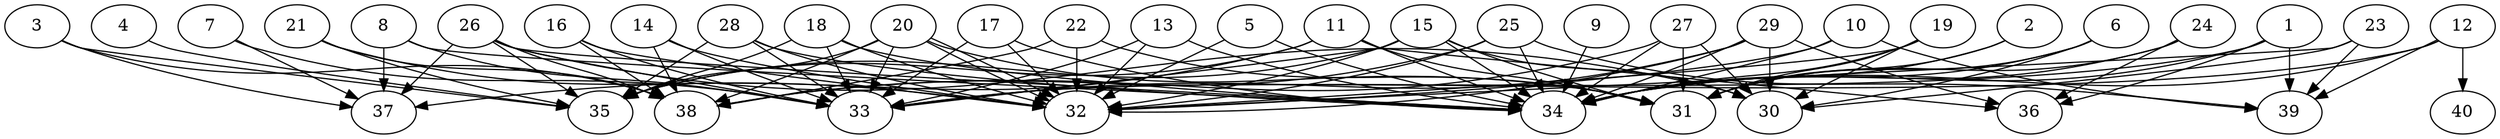 // DAG (tier=3-complex, mode=data, n=40, ccr=0.545, fat=0.830, density=0.706, regular=0.362, jump=0.227, mindata=4194304, maxdata=33554432)
// DAG automatically generated by daggen at Sun Aug 24 16:33:35 2025
// /home/ermia/Project/Environments/daggen/bin/daggen --dot --ccr 0.545 --fat 0.830 --regular 0.362 --density 0.706 --jump 0.227 --mindata 4194304 --maxdata 33554432 -n 40 
digraph G {
  1 [size="16240296077187438592", alpha="0.16", expect_size="8120148038593719296"]
  1 -> 33 [size ="6926475513036800"]
  1 -> 34 [size ="6926475513036800"]
  1 -> 36 [size ="6926475513036800"]
  1 -> 39 [size ="6926475513036800"]
  2 [size="729731188324944576512", alpha="0.17", expect_size="364865594162472288256"]
  2 -> 31 [size ="648433224384512"]
  2 -> 34 [size ="648433224384512"]
  3 [size="38833660749978616", alpha="0.08", expect_size="19416830374989308"]
  3 -> 35 [size ="2233146904936448"]
  3 -> 37 [size ="2233146904936448"]
  3 -> 38 [size ="2233146904936448"]
  4 [size="204182402487761728", alpha="0.20", expect_size="102091201243880864"]
  4 -> 35 [size ="4813333911830528"]
  5 [size="67315358257803280", alpha="0.04", expect_size="33657679128901640"]
  5 -> 32 [size ="3091088097148928"]
  5 -> 34 [size ="3091088097148928"]
  6 [size="8738964610876440576000", alpha="0.11", expect_size="4369482305438220288000"]
  6 -> 30 [size ="3394141736140800"]
  6 -> 31 [size ="3394141736140800"]
  6 -> 34 [size ="3394141736140800"]
  7 [size="134530304127300288", alpha="0.04", expect_size="67265152063650144"]
  7 -> 33 [size ="6537736211136512"]
  7 -> 37 [size ="6537736211136512"]
  8 [size="21873217762000155705344", alpha="0.13", expect_size="10936608881000077852672"]
  8 -> 33 [size ="6256984869306368"]
  8 -> 34 [size ="6256984869306368"]
  8 -> 37 [size ="6256984869306368"]
  9 [size="1175280135274907136", alpha="0.07", expect_size="587640067637453568"]
  9 -> 34 [size ="849126115770368"]
  10 [size="648970367565482496", alpha="0.10", expect_size="324485183782741248"]
  10 -> 32 [size ="325168249438208"]
  10 -> 34 [size ="325168249438208"]
  10 -> 39 [size ="325168249438208"]
  11 [size="11356569845374670848", alpha="0.10", expect_size="5678284922687335424"]
  11 -> 31 [size ="6302429138124800"]
  11 -> 34 [size ="6302429138124800"]
  11 -> 35 [size ="6302429138124800"]
  11 -> 36 [size ="6302429138124800"]
  11 -> 37 [size ="6302429138124800"]
  12 [size="1037955927938435456", alpha="0.13", expect_size="518977963969217728"]
  12 -> 33 [size ="483888673587200"]
  12 -> 34 [size ="483888673587200"]
  12 -> 39 [size ="483888673587200"]
  12 -> 40 [size ="483888673587200"]
  13 [size="32118034010329959104512", alpha="0.10", expect_size="16059017005164979552256"]
  13 -> 32 [size ="8083311020736512"]
  13 -> 33 [size ="8083311020736512"]
  13 -> 34 [size ="8083311020736512"]
  14 [size="2386929877490860544", alpha="0.04", expect_size="1193464938745430272"]
  14 -> 32 [size ="1838434041724928"]
  14 -> 33 [size ="1838434041724928"]
  14 -> 38 [size ="1838434041724928"]
  15 [size="9079560471953862033408", alpha="0.08", expect_size="4539780235976931016704"]
  15 -> 30 [size ="3481768330002432"]
  15 -> 31 [size ="3481768330002432"]
  15 -> 32 [size ="3481768330002432"]
  15 -> 33 [size ="3481768330002432"]
  15 -> 34 [size ="3481768330002432"]
  15 -> 35 [size ="3481768330002432"]
  16 [size="507163774720266432", alpha="0.09", expect_size="253581887360133216"]
  16 -> 32 [size ="1054523053309952"]
  16 -> 33 [size ="1054523053309952"]
  16 -> 38 [size ="1054523053309952"]
  17 [size="4704231233690301104128", alpha="0.10", expect_size="2352115616845150552064"]
  17 -> 32 [size ="2246031077015552"]
  17 -> 33 [size ="2246031077015552"]
  17 -> 34 [size ="2246031077015552"]
  18 [size="7417882104645256", alpha="0.19", expect_size="3708941052322628"]
  18 -> 32 [size ="614950766641152"]
  18 -> 33 [size ="614950766641152"]
  18 -> 34 [size ="614950766641152"]
  18 -> 35 [size ="614950766641152"]
  19 [size="207371682777070304", alpha="0.14", expect_size="103685841388535152"]
  19 -> 30 [size ="3602426712031232"]
  19 -> 31 [size ="3602426712031232"]
  19 -> 32 [size ="3602426712031232"]
  19 -> 34 [size ="3602426712031232"]
  20 [size="9514155453834453843968", alpha="0.10", expect_size="4757077726917226921984"]
  20 -> 31 [size ="3592004034363392"]
  20 -> 32 [size ="3592004034363392"]
  20 -> 32 [size ="3592004034363392"]
  20 -> 33 [size ="3592004034363392"]
  20 -> 35 [size ="3592004034363392"]
  20 -> 38 [size ="3592004034363392"]
  21 [size="187155530003087622144", alpha="0.09", expect_size="93577765001543811072"]
  21 -> 32 [size ="261753057312768"]
  21 -> 35 [size ="261753057312768"]
  21 -> 38 [size ="261753057312768"]
  22 [size="39414804865247696", alpha="0.02", expect_size="19707402432623848"]
  22 -> 31 [size ="3162672057024512"]
  22 -> 32 [size ="3162672057024512"]
  22 -> 38 [size ="3162672057024512"]
  23 [size="3486206455234883584", alpha="0.01", expect_size="1743103227617441792"]
  23 -> 30 [size ="6403078039273472"]
  23 -> 32 [size ="6403078039273472"]
  23 -> 39 [size ="6403078039273472"]
  24 [size="657276064248601856", alpha="0.10", expect_size="328638032124300928"]
  24 -> 31 [size ="386066020302848"]
  24 -> 34 [size ="386066020302848"]
  24 -> 36 [size ="386066020302848"]
  25 [size="6147706521939768", alpha="0.04", expect_size="3073853260969884"]
  25 -> 32 [size ="221278862573568"]
  25 -> 34 [size ="221278862573568"]
  25 -> 38 [size ="221278862573568"]
  25 -> 39 [size ="221278862573568"]
  26 [size="21146135996381400", alpha="0.00", expect_size="10573067998190700"]
  26 -> 30 [size ="2229863268220928"]
  26 -> 33 [size ="2229863268220928"]
  26 -> 34 [size ="2229863268220928"]
  26 -> 35 [size ="2229863268220928"]
  26 -> 37 [size ="2229863268220928"]
  26 -> 38 [size ="2229863268220928"]
  27 [size="29668835911742292754432", alpha="0.10", expect_size="14834417955871146377216"]
  27 -> 30 [size ="7666968131796992"]
  27 -> 31 [size ="7666968131796992"]
  27 -> 34 [size ="7666968131796992"]
  27 -> 38 [size ="7666968131796992"]
  28 [size="10341173268083191578624", alpha="0.13", expect_size="5170586634041595789312"]
  28 -> 32 [size ="3797255882539008"]
  28 -> 33 [size ="3797255882539008"]
  28 -> 34 [size ="3797255882539008"]
  28 -> 35 [size ="3797255882539008"]
  29 [size="472530138395006464", alpha="0.16", expect_size="236265069197503232"]
  29 -> 30 [size ="1062249506537472"]
  29 -> 32 [size ="1062249506537472"]
  29 -> 33 [size ="1062249506537472"]
  29 -> 34 [size ="1062249506537472"]
  29 -> 36 [size ="1062249506537472"]
  30 [size="20332871385117244", alpha="0.19", expect_size="10166435692558622"]
  31 [size="7892174100891886592", alpha="0.17", expect_size="3946087050445943296"]
  32 [size="274310472309863264", alpha="0.19", expect_size="137155236154931632"]
  33 [size="10753487364642793472", alpha="0.06", expect_size="5376743682321396736"]
  34 [size="2537350837569551360", alpha="0.07", expect_size="1268675418784775680"]
  35 [size="3375100986385345536", alpha="0.10", expect_size="1687550493192672768"]
  36 [size="788122612385046144", alpha="0.06", expect_size="394061306192523072"]
  37 [size="7499525541065309184", alpha="0.19", expect_size="3749762770532654592"]
  38 [size="523336064679616000", alpha="0.14", expect_size="261668032339808000"]
  39 [size="99937354039638832", alpha="0.05", expect_size="49968677019819416"]
  40 [size="129152283326000352", alpha="0.06", expect_size="64576141663000176"]
}